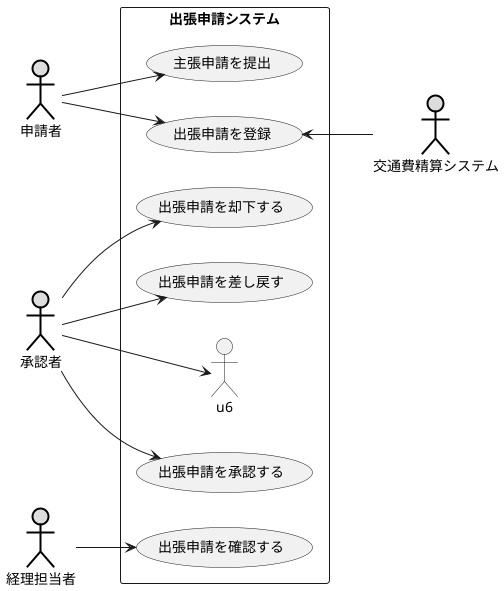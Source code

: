 @startuml 演習２－１
left to right direction
actor 申請者 as u1 #DDDDDD;line:black;line.bold;
actor 承認者 as u2 #DDDDDD;line:black;line.bold;
actor 経理担当者 as u3 #DDDDDD;line:black;line.bold;
actor 交通費精算システム as u4 #DDDDDD;line:black;line.bold;
rectangle 出張申請システム {
usecase 出張申請を登録 as 1
usecase 主張申請を提出 as 2
usecase 出張申請を承認する as 3
usecase 出張申請を却下する as 4
usecase 出張申請を差し戻す as 5
usecase 出張申請を確認する as 6
u1-->1
u1-->2
u2-->3
u2-->4
u2-->5
u2-->u6
u3-->6
1<--u4
}
@enduml